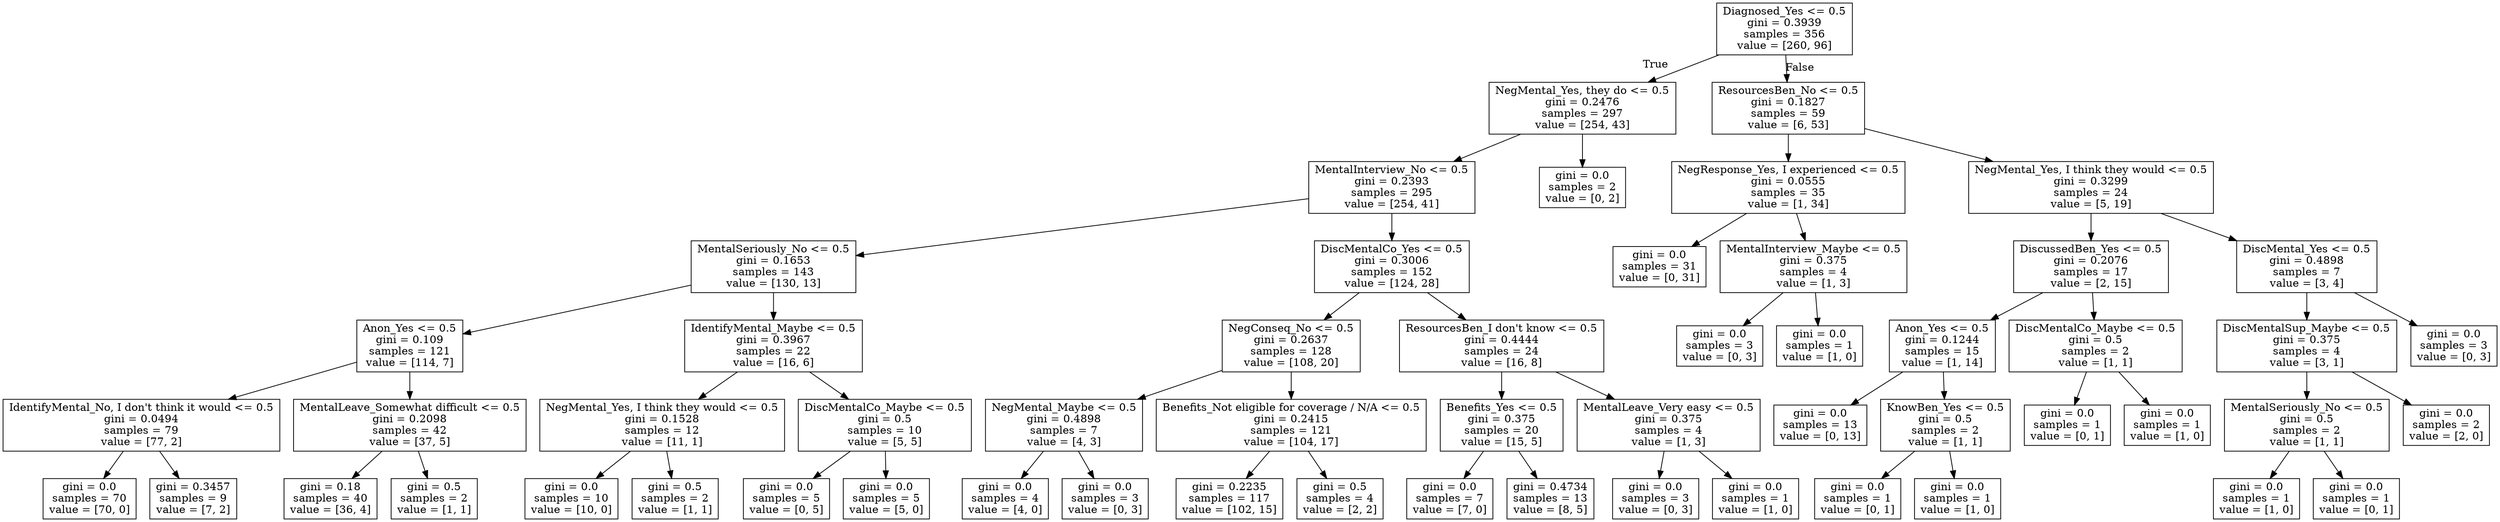 digraph Tree {
node [shape=box] ;
0 [label="Diagnosed_Yes <= 0.5\ngini = 0.3939\nsamples = 356\nvalue = [260, 96]"] ;
1 [label="NegMental_Yes, they do <= 0.5\ngini = 0.2476\nsamples = 297\nvalue = [254, 43]"] ;
0 -> 1 [labeldistance=2.5, labelangle=45, headlabel="True"] ;
2 [label="MentalInterview_No <= 0.5\ngini = 0.2393\nsamples = 295\nvalue = [254, 41]"] ;
1 -> 2 ;
3 [label="MentalSeriously_No <= 0.5\ngini = 0.1653\nsamples = 143\nvalue = [130, 13]"] ;
2 -> 3 ;
4 [label="Anon_Yes <= 0.5\ngini = 0.109\nsamples = 121\nvalue = [114, 7]"] ;
3 -> 4 ;
5 [label="IdentifyMental_No, I don't think it would <= 0.5\ngini = 0.0494\nsamples = 79\nvalue = [77, 2]"] ;
4 -> 5 ;
6 [label="gini = 0.0\nsamples = 70\nvalue = [70, 0]"] ;
5 -> 6 ;
7 [label="gini = 0.3457\nsamples = 9\nvalue = [7, 2]"] ;
5 -> 7 ;
8 [label="MentalLeave_Somewhat difficult <= 0.5\ngini = 0.2098\nsamples = 42\nvalue = [37, 5]"] ;
4 -> 8 ;
9 [label="gini = 0.18\nsamples = 40\nvalue = [36, 4]"] ;
8 -> 9 ;
10 [label="gini = 0.5\nsamples = 2\nvalue = [1, 1]"] ;
8 -> 10 ;
11 [label="IdentifyMental_Maybe <= 0.5\ngini = 0.3967\nsamples = 22\nvalue = [16, 6]"] ;
3 -> 11 ;
12 [label="NegMental_Yes, I think they would <= 0.5\ngini = 0.1528\nsamples = 12\nvalue = [11, 1]"] ;
11 -> 12 ;
13 [label="gini = 0.0\nsamples = 10\nvalue = [10, 0]"] ;
12 -> 13 ;
14 [label="gini = 0.5\nsamples = 2\nvalue = [1, 1]"] ;
12 -> 14 ;
15 [label="DiscMentalCo_Maybe <= 0.5\ngini = 0.5\nsamples = 10\nvalue = [5, 5]"] ;
11 -> 15 ;
16 [label="gini = 0.0\nsamples = 5\nvalue = [0, 5]"] ;
15 -> 16 ;
17 [label="gini = 0.0\nsamples = 5\nvalue = [5, 0]"] ;
15 -> 17 ;
18 [label="DiscMentalCo_Yes <= 0.5\ngini = 0.3006\nsamples = 152\nvalue = [124, 28]"] ;
2 -> 18 ;
19 [label="NegConseq_No <= 0.5\ngini = 0.2637\nsamples = 128\nvalue = [108, 20]"] ;
18 -> 19 ;
20 [label="NegMental_Maybe <= 0.5\ngini = 0.4898\nsamples = 7\nvalue = [4, 3]"] ;
19 -> 20 ;
21 [label="gini = 0.0\nsamples = 4\nvalue = [4, 0]"] ;
20 -> 21 ;
22 [label="gini = 0.0\nsamples = 3\nvalue = [0, 3]"] ;
20 -> 22 ;
23 [label="Benefits_Not eligible for coverage / N/A <= 0.5\ngini = 0.2415\nsamples = 121\nvalue = [104, 17]"] ;
19 -> 23 ;
24 [label="gini = 0.2235\nsamples = 117\nvalue = [102, 15]"] ;
23 -> 24 ;
25 [label="gini = 0.5\nsamples = 4\nvalue = [2, 2]"] ;
23 -> 25 ;
26 [label="ResourcesBen_I don't know <= 0.5\ngini = 0.4444\nsamples = 24\nvalue = [16, 8]"] ;
18 -> 26 ;
27 [label="Benefits_Yes <= 0.5\ngini = 0.375\nsamples = 20\nvalue = [15, 5]"] ;
26 -> 27 ;
28 [label="gini = 0.0\nsamples = 7\nvalue = [7, 0]"] ;
27 -> 28 ;
29 [label="gini = 0.4734\nsamples = 13\nvalue = [8, 5]"] ;
27 -> 29 ;
30 [label="MentalLeave_Very easy <= 0.5\ngini = 0.375\nsamples = 4\nvalue = [1, 3]"] ;
26 -> 30 ;
31 [label="gini = 0.0\nsamples = 3\nvalue = [0, 3]"] ;
30 -> 31 ;
32 [label="gini = 0.0\nsamples = 1\nvalue = [1, 0]"] ;
30 -> 32 ;
33 [label="gini = 0.0\nsamples = 2\nvalue = [0, 2]"] ;
1 -> 33 ;
34 [label="ResourcesBen_No <= 0.5\ngini = 0.1827\nsamples = 59\nvalue = [6, 53]"] ;
0 -> 34 [labeldistance=2.5, labelangle=-45, headlabel="False"] ;
35 [label="NegResponse_Yes, I experienced <= 0.5\ngini = 0.0555\nsamples = 35\nvalue = [1, 34]"] ;
34 -> 35 ;
36 [label="gini = 0.0\nsamples = 31\nvalue = [0, 31]"] ;
35 -> 36 ;
37 [label="MentalInterview_Maybe <= 0.5\ngini = 0.375\nsamples = 4\nvalue = [1, 3]"] ;
35 -> 37 ;
38 [label="gini = 0.0\nsamples = 3\nvalue = [0, 3]"] ;
37 -> 38 ;
39 [label="gini = 0.0\nsamples = 1\nvalue = [1, 0]"] ;
37 -> 39 ;
40 [label="NegMental_Yes, I think they would <= 0.5\ngini = 0.3299\nsamples = 24\nvalue = [5, 19]"] ;
34 -> 40 ;
41 [label="DiscussedBen_Yes <= 0.5\ngini = 0.2076\nsamples = 17\nvalue = [2, 15]"] ;
40 -> 41 ;
42 [label="Anon_Yes <= 0.5\ngini = 0.1244\nsamples = 15\nvalue = [1, 14]"] ;
41 -> 42 ;
43 [label="gini = 0.0\nsamples = 13\nvalue = [0, 13]"] ;
42 -> 43 ;
44 [label="KnowBen_Yes <= 0.5\ngini = 0.5\nsamples = 2\nvalue = [1, 1]"] ;
42 -> 44 ;
45 [label="gini = 0.0\nsamples = 1\nvalue = [0, 1]"] ;
44 -> 45 ;
46 [label="gini = 0.0\nsamples = 1\nvalue = [1, 0]"] ;
44 -> 46 ;
47 [label="DiscMentalCo_Maybe <= 0.5\ngini = 0.5\nsamples = 2\nvalue = [1, 1]"] ;
41 -> 47 ;
48 [label="gini = 0.0\nsamples = 1\nvalue = [0, 1]"] ;
47 -> 48 ;
49 [label="gini = 0.0\nsamples = 1\nvalue = [1, 0]"] ;
47 -> 49 ;
50 [label="DiscMental_Yes <= 0.5\ngini = 0.4898\nsamples = 7\nvalue = [3, 4]"] ;
40 -> 50 ;
51 [label="DiscMentalSup_Maybe <= 0.5\ngini = 0.375\nsamples = 4\nvalue = [3, 1]"] ;
50 -> 51 ;
52 [label="MentalSeriously_No <= 0.5\ngini = 0.5\nsamples = 2\nvalue = [1, 1]"] ;
51 -> 52 ;
53 [label="gini = 0.0\nsamples = 1\nvalue = [1, 0]"] ;
52 -> 53 ;
54 [label="gini = 0.0\nsamples = 1\nvalue = [0, 1]"] ;
52 -> 54 ;
55 [label="gini = 0.0\nsamples = 2\nvalue = [2, 0]"] ;
51 -> 55 ;
56 [label="gini = 0.0\nsamples = 3\nvalue = [0, 3]"] ;
50 -> 56 ;
}